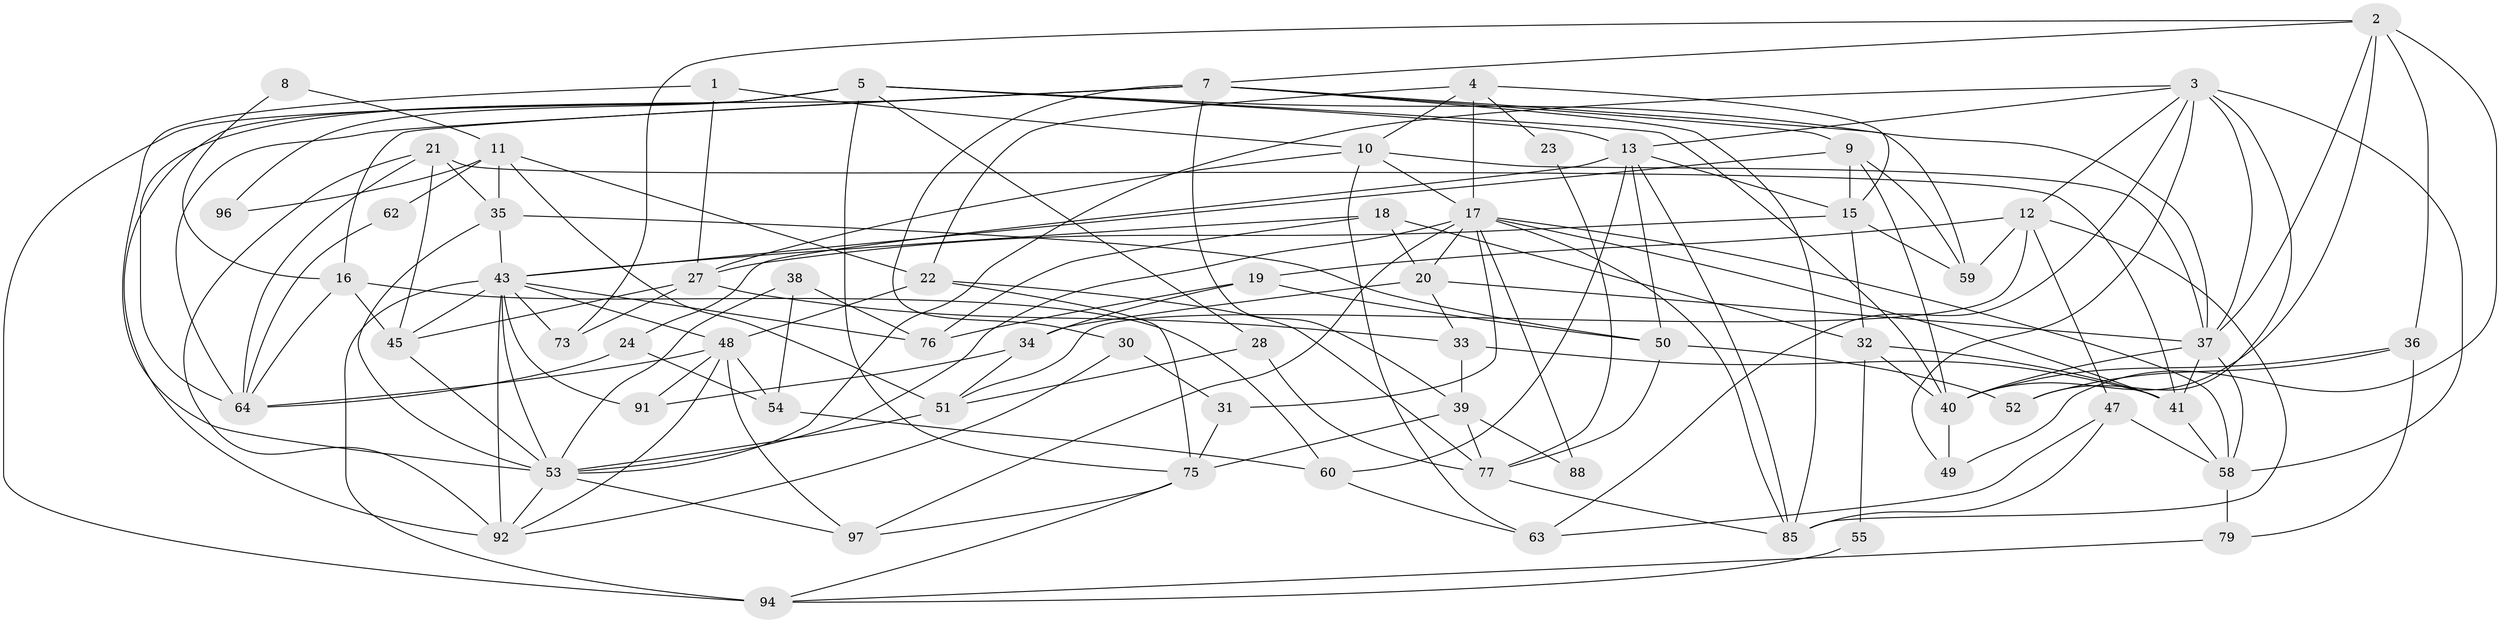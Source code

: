// Generated by graph-tools (version 1.1) at 2025/23/03/03/25 07:23:56]
// undirected, 65 vertices, 161 edges
graph export_dot {
graph [start="1"]
  node [color=gray90,style=filled];
  1;
  2 [super="+6"];
  3 [super="+70"];
  4 [super="+61"];
  5 [super="+25"];
  7 [super="+81"];
  8;
  9 [super="+46"];
  10 [super="+42"];
  11 [super="+72"];
  12 [super="+99"];
  13 [super="+14"];
  15 [super="+26"];
  16 [super="+74"];
  17 [super="+29"];
  18;
  19;
  20;
  21 [super="+89"];
  22 [super="+66"];
  23;
  24;
  27 [super="+100"];
  28 [super="+80"];
  30;
  31 [super="+86"];
  32;
  33 [super="+104"];
  34 [super="+105"];
  35 [super="+65"];
  36;
  37 [super="+82"];
  38 [super="+93"];
  39 [super="+44"];
  40 [super="+87"];
  41 [super="+68"];
  43 [super="+67"];
  45 [super="+71"];
  47 [super="+57"];
  48 [super="+102"];
  49;
  50 [super="+69"];
  51;
  52;
  53 [super="+56"];
  54;
  55;
  58 [super="+78"];
  59;
  60 [super="+84"];
  62;
  63;
  64 [super="+95"];
  73;
  75 [super="+83"];
  76 [super="+98"];
  77 [super="+90"];
  79;
  85;
  88;
  91;
  92 [super="+101"];
  94 [super="+103"];
  96;
  97;
  1 -- 53;
  1 -- 10;
  1 -- 27;
  2 -- 36;
  2 -- 49;
  2 -- 7;
  2 -- 40;
  2 -- 73;
  2 -- 37;
  3 -- 58;
  3 -- 12;
  3 -- 49;
  3 -- 13;
  3 -- 53;
  3 -- 52;
  3 -- 63;
  3 -- 37;
  4 -- 10;
  4 -- 17;
  4 -- 22;
  4 -- 23;
  4 -- 15;
  5 -- 96;
  5 -- 37;
  5 -- 40;
  5 -- 13;
  5 -- 64;
  5 -- 94;
  5 -- 28;
  5 -- 75;
  7 -- 59;
  7 -- 9;
  7 -- 85;
  7 -- 16;
  7 -- 39;
  7 -- 30;
  7 -- 64;
  7 -- 92;
  8 -- 11;
  8 -- 16;
  9 -- 15;
  9 -- 43;
  9 -- 59;
  9 -- 40;
  10 -- 37;
  10 -- 63;
  10 -- 17;
  10 -- 27;
  11 -- 51;
  11 -- 96;
  11 -- 22;
  11 -- 35;
  11 -- 62;
  12 -- 19;
  12 -- 51;
  12 -- 59;
  12 -- 85;
  12 -- 47;
  13 -- 15;
  13 -- 50;
  13 -- 85;
  13 -- 24;
  13 -- 60 [weight=2];
  15 -- 59;
  15 -- 32;
  15 -- 27;
  16 -- 45 [weight=2];
  16 -- 64;
  16 -- 60;
  17 -- 20;
  17 -- 31;
  17 -- 85;
  17 -- 88;
  17 -- 97;
  17 -- 53;
  17 -- 58;
  17 -- 41;
  18 -- 20;
  18 -- 32;
  18 -- 76;
  18 -- 43;
  19 -- 34;
  19 -- 76;
  19 -- 50;
  20 -- 37;
  20 -- 33;
  20 -- 34;
  21 -- 45;
  21 -- 41;
  21 -- 92;
  21 -- 35;
  21 -- 64;
  22 -- 75;
  22 -- 48 [weight=2];
  22 -- 77;
  23 -- 77;
  24 -- 54;
  24 -- 64;
  27 -- 33;
  27 -- 45;
  27 -- 73;
  28 -- 51;
  28 -- 77;
  30 -- 92;
  30 -- 31;
  31 -- 75 [weight=2];
  32 -- 40;
  32 -- 55;
  32 -- 41;
  33 -- 39 [weight=2];
  33 -- 41;
  34 -- 51 [weight=2];
  34 -- 91;
  35 -- 50;
  35 -- 53;
  35 -- 43;
  36 -- 52;
  36 -- 40;
  36 -- 79;
  37 -- 58;
  37 -- 40;
  37 -- 41;
  38 -- 76;
  38 -- 53;
  38 -- 54;
  39 -- 77;
  39 -- 88;
  39 -- 75;
  40 -- 49;
  41 -- 58;
  43 -- 91;
  43 -- 45;
  43 -- 73;
  43 -- 48;
  43 -- 53;
  43 -- 94 [weight=2];
  43 -- 76;
  43 -- 92;
  45 -- 53;
  47 -- 85;
  47 -- 58;
  47 -- 63;
  48 -- 54;
  48 -- 91;
  48 -- 64;
  48 -- 97;
  48 -- 92;
  50 -- 52;
  50 -- 77;
  51 -- 53;
  53 -- 97;
  53 -- 92;
  54 -- 60;
  55 -- 94;
  58 -- 79;
  60 -- 63;
  62 -- 64;
  75 -- 94;
  75 -- 97;
  77 -- 85;
  79 -- 94;
}
